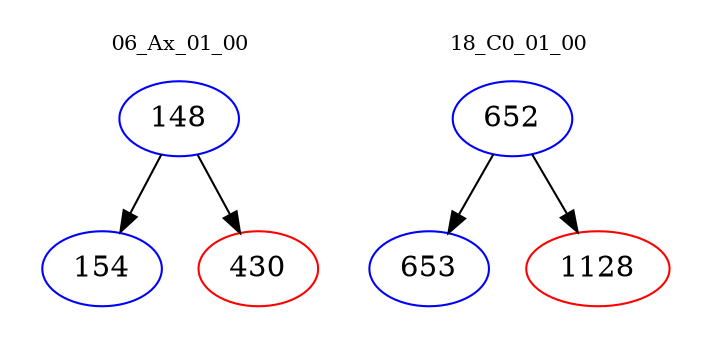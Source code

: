 digraph{
subgraph cluster_0 {
color = white
label = "06_Ax_01_00";
fontsize=10;
T0_148 [label="148", color="blue"]
T0_148 -> T0_154 [color="black"]
T0_154 [label="154", color="blue"]
T0_148 -> T0_430 [color="black"]
T0_430 [label="430", color="red"]
}
subgraph cluster_1 {
color = white
label = "18_C0_01_00";
fontsize=10;
T1_652 [label="652", color="blue"]
T1_652 -> T1_653 [color="black"]
T1_653 [label="653", color="blue"]
T1_652 -> T1_1128 [color="black"]
T1_1128 [label="1128", color="red"]
}
}
